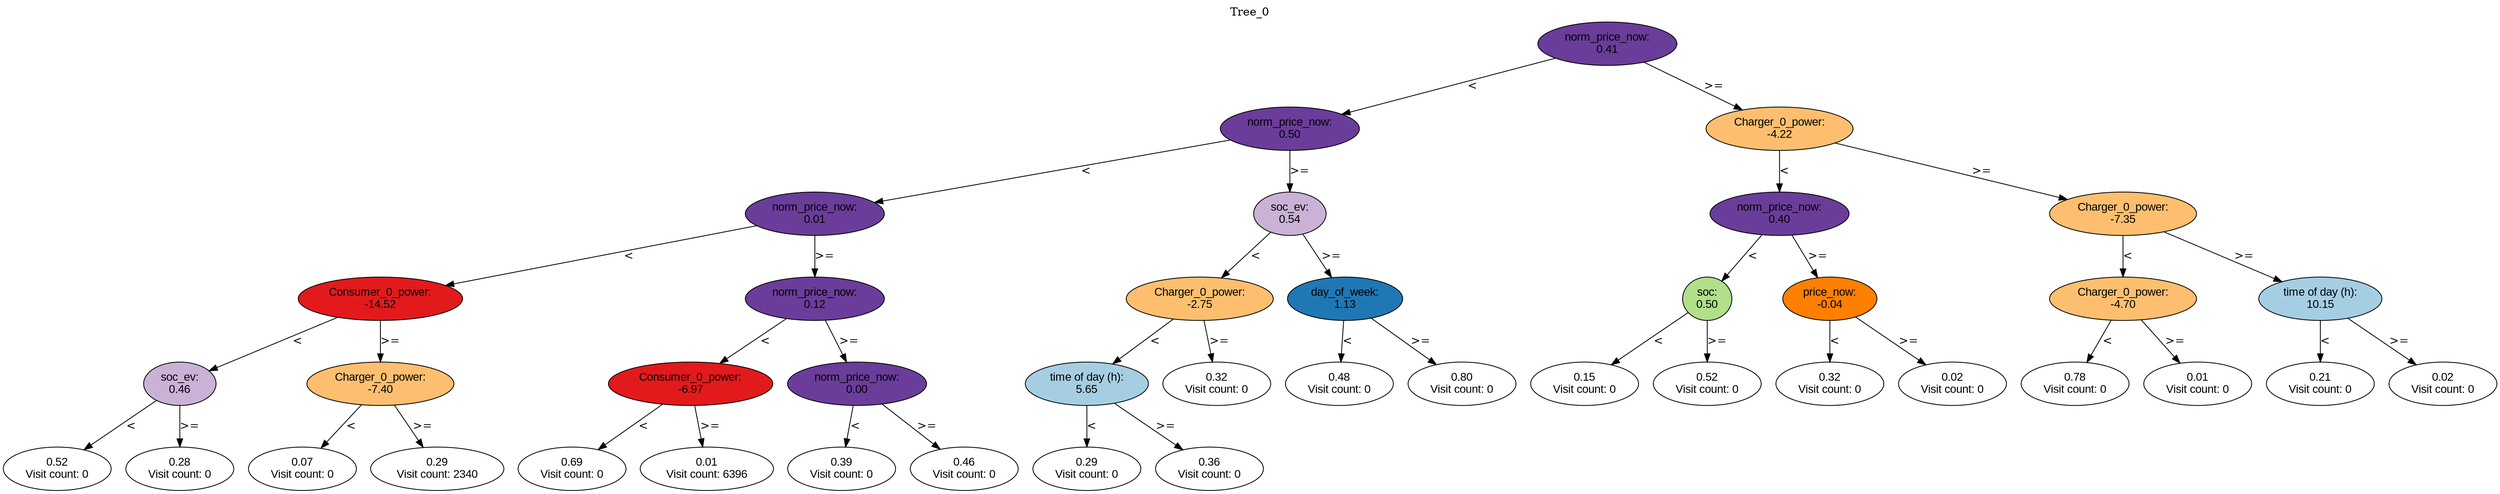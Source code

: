 digraph BST {
    node [fontname="Arial" style=filled colorscheme=paired12];
    0 [ label = "norm_price_now:
0.41" fillcolor=10];
    1 [ label = "norm_price_now:
0.50" fillcolor=10];
    2 [ label = "norm_price_now:
0.01" fillcolor=10];
    3 [ label = "Consumer_0_power:
-14.52" fillcolor=6];
    4 [ label = "soc_ev:
0.46" fillcolor=9];
    5 [ label = "0.52
Visit count: 0" fillcolor=white];
    6 [ label = "0.28
Visit count: 0" fillcolor=white];
    7 [ label = "Charger_0_power:
-7.40" fillcolor=7];
    8 [ label = "0.07
Visit count: 0" fillcolor=white];
    9 [ label = "0.29
Visit count: 2340" fillcolor=white];
    10 [ label = "norm_price_now:
0.12" fillcolor=10];
    11 [ label = "Consumer_0_power:
-6.97" fillcolor=6];
    12 [ label = "0.69
Visit count: 0" fillcolor=white];
    13 [ label = "0.01
Visit count: 6396" fillcolor=white];
    14 [ label = "norm_price_now:
0.00" fillcolor=10];
    15 [ label = "0.39
Visit count: 0" fillcolor=white];
    16 [ label = "0.46
Visit count: 0" fillcolor=white];
    17 [ label = "soc_ev:
0.54" fillcolor=9];
    18 [ label = "Charger_0_power:
-2.75" fillcolor=7];
    19 [ label = "time of day (h):
5.65" fillcolor=1];
    20 [ label = "0.29
Visit count: 0" fillcolor=white];
    21 [ label = "0.36
Visit count: 0" fillcolor=white];
    22 [ label = "0.32
Visit count: 0" fillcolor=white];
    23 [ label = "day_of_week:
1.13" fillcolor=2];
    24 [ label = "0.48
Visit count: 0" fillcolor=white];
    25 [ label = "0.80
Visit count: 0" fillcolor=white];
    26 [ label = "Charger_0_power:
-4.22" fillcolor=7];
    27 [ label = "norm_price_now:
0.40" fillcolor=10];
    28 [ label = "soc:
0.50" fillcolor=3];
    29 [ label = "0.15
Visit count: 0" fillcolor=white];
    30 [ label = "0.52
Visit count: 0" fillcolor=white];
    31 [ label = "price_now:
-0.04" fillcolor=8];
    32 [ label = "0.32
Visit count: 0" fillcolor=white];
    33 [ label = "0.02
Visit count: 0" fillcolor=white];
    34 [ label = "Charger_0_power:
-7.35" fillcolor=7];
    35 [ label = "Charger_0_power:
-4.70" fillcolor=7];
    36 [ label = "0.78
Visit count: 0" fillcolor=white];
    37 [ label = "0.01
Visit count: 0" fillcolor=white];
    38 [ label = "time of day (h):
10.15" fillcolor=1];
    39 [ label = "0.21
Visit count: 0" fillcolor=white];
    40 [ label = "0.02
Visit count: 0" fillcolor=white];

    0  -> 1[ label = "<"];
    0  -> 26[ label = ">="];
    1  -> 2[ label = "<"];
    1  -> 17[ label = ">="];
    2  -> 3[ label = "<"];
    2  -> 10[ label = ">="];
    3  -> 4[ label = "<"];
    3  -> 7[ label = ">="];
    4  -> 5[ label = "<"];
    4  -> 6[ label = ">="];
    7  -> 8[ label = "<"];
    7  -> 9[ label = ">="];
    10  -> 11[ label = "<"];
    10  -> 14[ label = ">="];
    11  -> 12[ label = "<"];
    11  -> 13[ label = ">="];
    14  -> 15[ label = "<"];
    14  -> 16[ label = ">="];
    17  -> 18[ label = "<"];
    17  -> 23[ label = ">="];
    18  -> 19[ label = "<"];
    18  -> 22[ label = ">="];
    19  -> 20[ label = "<"];
    19  -> 21[ label = ">="];
    23  -> 24[ label = "<"];
    23  -> 25[ label = ">="];
    26  -> 27[ label = "<"];
    26  -> 34[ label = ">="];
    27  -> 28[ label = "<"];
    27  -> 31[ label = ">="];
    28  -> 29[ label = "<"];
    28  -> 30[ label = ">="];
    31  -> 32[ label = "<"];
    31  -> 33[ label = ">="];
    34  -> 35[ label = "<"];
    34  -> 38[ label = ">="];
    35  -> 36[ label = "<"];
    35  -> 37[ label = ">="];
    38  -> 39[ label = "<"];
    38  -> 40[ label = ">="];

    labelloc="t";
    label="Tree_0";
}
